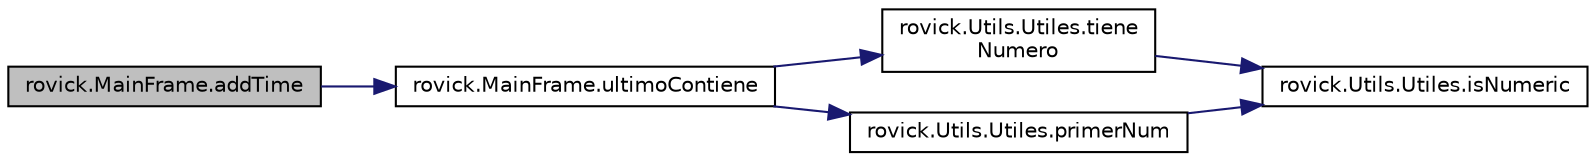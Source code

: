 digraph "rovick.MainFrame.addTime"
{
  edge [fontname="Helvetica",fontsize="10",labelfontname="Helvetica",labelfontsize="10"];
  node [fontname="Helvetica",fontsize="10",shape=record];
  rankdir="LR";
  Node10 [label="rovick.MainFrame.addTime",height=0.2,width=0.4,color="black", fillcolor="grey75", style="filled", fontcolor="black"];
  Node10 -> Node11 [color="midnightblue",fontsize="10",style="solid",fontname="Helvetica"];
  Node11 [label="rovick.MainFrame.ultimoContiene",height=0.2,width=0.4,color="black", fillcolor="white", style="filled",URL="$group__MetdosAuxiliares.html#ga115fa1a1d9c876f4e7cc647563af0c4a",tooltip="Devuelve true si el ultimo movimiento del ArrayList movimientos contiene el String move..."];
  Node11 -> Node12 [color="midnightblue",fontsize="10",style="solid",fontname="Helvetica"];
  Node12 [label="rovick.Utils.Utiles.tiene\lNumero",height=0.2,width=0.4,color="black", fillcolor="white", style="filled",URL="$classrovick_1_1Utils_1_1Utiles.html#a3727c5ee9df98a910159a619889f7bda",tooltip="Metodo que te devuelve true si la cadena pasada contiene algún numero. "];
  Node12 -> Node13 [color="midnightblue",fontsize="10",style="solid",fontname="Helvetica"];
  Node13 [label="rovick.Utils.Utiles.isNumeric",height=0.2,width=0.4,color="black", fillcolor="white", style="filled",URL="$classrovick_1_1Utils_1_1Utiles.html#af34c18d8e5344dc7bbc7be79a1bff7f1",tooltip="Metodo que te devuelve true si la cadena pasada es numérica. "];
  Node11 -> Node14 [color="midnightblue",fontsize="10",style="solid",fontname="Helvetica"];
  Node14 [label="rovick.Utils.Utiles.primerNum",height=0.2,width=0.4,color="black", fillcolor="white", style="filled",URL="$classrovick_1_1Utils_1_1Utiles.html#a6844ffe69749214354abe47b5a4d19ba",tooltip="Metdo que devuelve la posicion del pimier numero numérico de la cadena. "];
  Node14 -> Node13 [color="midnightblue",fontsize="10",style="solid",fontname="Helvetica"];
}
